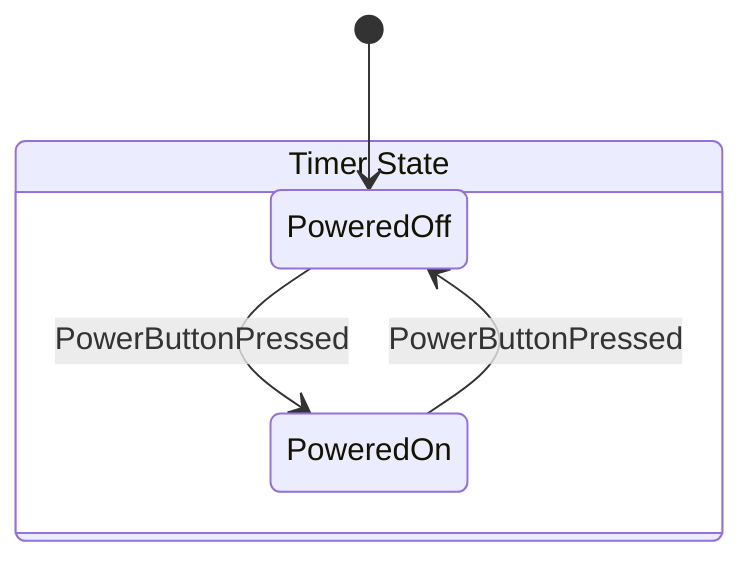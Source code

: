 stateDiagram-v2
    state "Timer State" as CodeJunkie_StateChart_Example_Timer_State {
        state "PoweredOff" as CodeJunkie_StateChart_Example_Timer_State_PoweredOff
        state "PoweredOn" as CodeJunkie_StateChart_Example_Timer_State_PoweredOn
    }
    [*] --> CodeJunkie_StateChart_Example_Timer_State_PoweredOff
    CodeJunkie_StateChart_Example_Timer_State_PoweredOff --> CodeJunkie_StateChart_Example_Timer_State_PoweredOn : PowerButtonPressed
    CodeJunkie_StateChart_Example_Timer_State_PoweredOn --> CodeJunkie_StateChart_Example_Timer_State_PoweredOff : PowerButtonPressed
